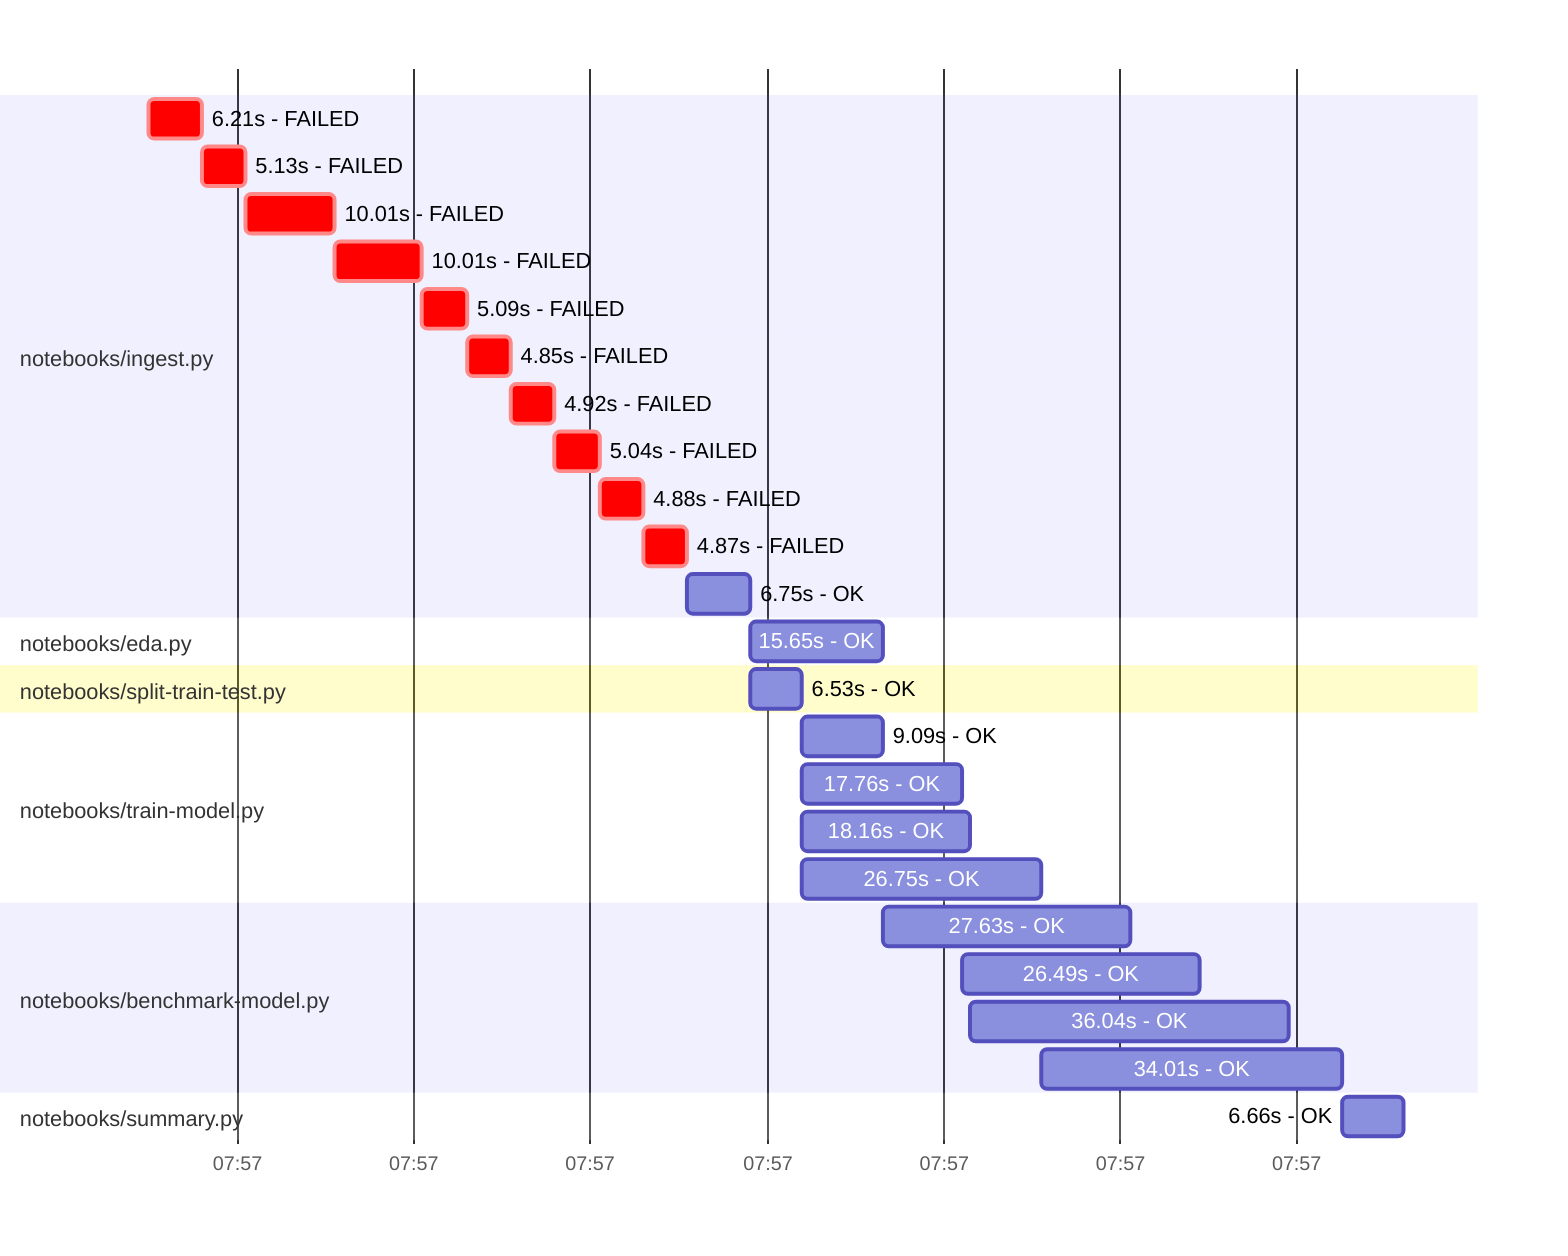 gantt
    %% Mermaid input file for drawing Gantt chart of runlog runtimes
    %% See https://mermaid-js.github.io/mermaid/#/gantt
    %%
    axisFormat %H:%M
    %%
    %% Give timestamps as unix timestamps (ms)
    dateFormat x
    %%
    section notebooks/ingest.py
    6.21s - FAILED :crit , 1670222570 , 1670222576 
    5.13s - FAILED :crit , 1670222576 , 1670222581 
    10.01s - FAILED :crit , 1670222581 , 1670222591 
    10.01s - FAILED :crit , 1670222591 , 1670222601 
    5.09s - FAILED :crit , 1670222601 , 1670222606 
    4.85s - FAILED :crit , 1670222606 , 1670222611 
    4.92s - FAILED :crit , 1670222611 , 1670222616 
    5.04s - FAILED :crit , 1670222616 , 1670222621 
    4.88s - FAILED :crit , 1670222621 , 1670222626 
    4.87s - FAILED :crit , 1670222626 , 1670222631 
    6.75s - OK : , 1670222631 , 1670222638 
    section notebooks/eda.py
    15.65s - OK : , 1670222638 , 1670222653 
    section notebooks/split-train-test.py
    6.53s - OK : , 1670222638 , 1670222644 
    section notebooks/train-model.py
    9.09s - OK : , 1670222644 , 1670222653 
    section notebooks/train-model.py
    17.76s - OK : , 1670222644 , 1670222662 
    section notebooks/train-model.py
    18.16s - OK : , 1670222644 , 1670222663 
    section notebooks/train-model.py
    26.75s - OK : , 1670222644 , 1670222671 
    section notebooks/benchmark-model.py
    27.63s - OK : , 1670222653 , 1670222681 
    section notebooks/benchmark-model.py
    26.49s - OK : , 1670222662 , 1670222689 
    section notebooks/benchmark-model.py
    36.04s - OK : , 1670222663 , 1670222699 
    section notebooks/benchmark-model.py
    34.01s - OK : , 1670222671 , 1670222705 
    section notebooks/summary.py
    6.66s - OK : , 1670222705 , 1670222712